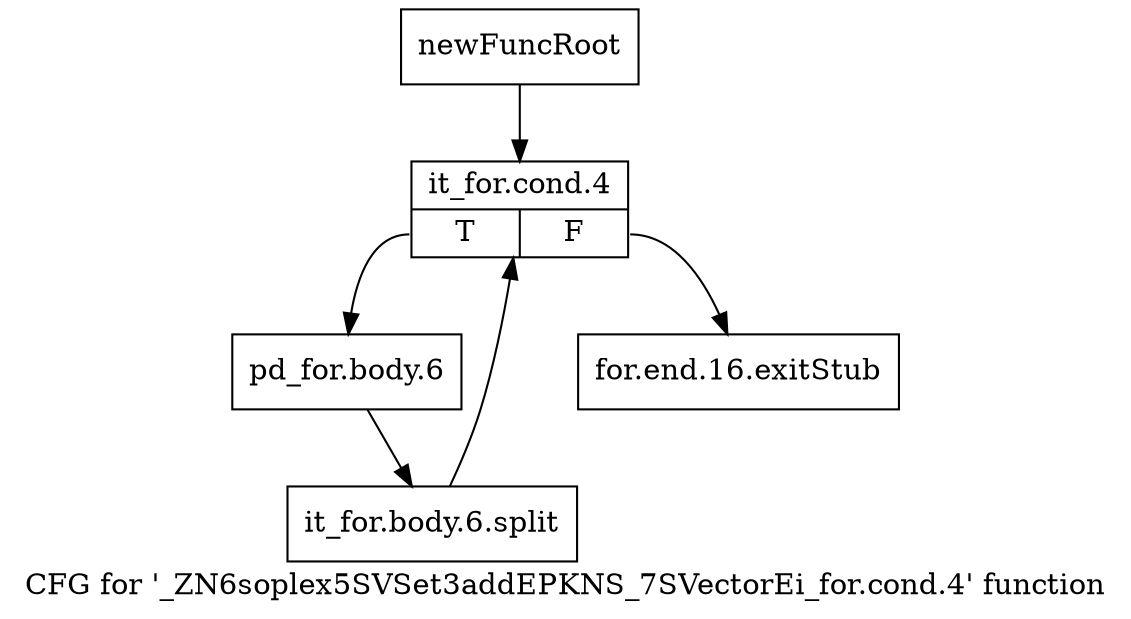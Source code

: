 digraph "CFG for '_ZN6soplex5SVSet3addEPKNS_7SVectorEi_for.cond.4' function" {
	label="CFG for '_ZN6soplex5SVSet3addEPKNS_7SVectorEi_for.cond.4' function";

	Node0x2fa0e10 [shape=record,label="{newFuncRoot}"];
	Node0x2fa0e10 -> Node0x2fa0eb0;
	Node0x2fa0e60 [shape=record,label="{for.end.16.exitStub}"];
	Node0x2fa0eb0 [shape=record,label="{it_for.cond.4|{<s0>T|<s1>F}}"];
	Node0x2fa0eb0:s0 -> Node0x2fa0f00;
	Node0x2fa0eb0:s1 -> Node0x2fa0e60;
	Node0x2fa0f00 [shape=record,label="{pd_for.body.6}"];
	Node0x2fa0f00 -> Node0x34caf60;
	Node0x34caf60 [shape=record,label="{it_for.body.6.split}"];
	Node0x34caf60 -> Node0x2fa0eb0;
}
